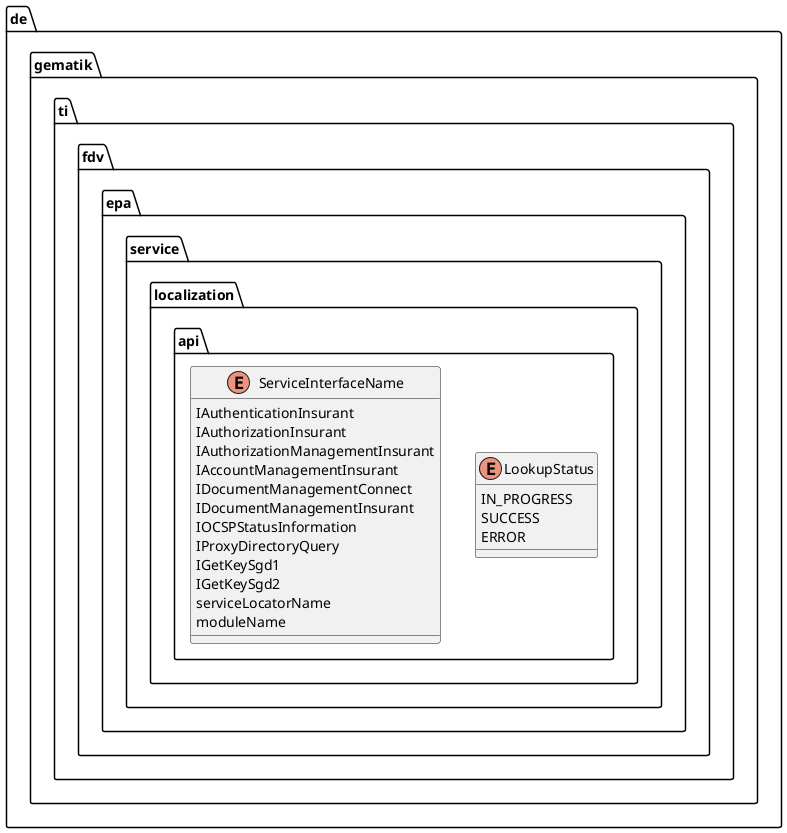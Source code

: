 @startuml



  package de.gematik.ti.fdv.epa.service.localization.api {
    enum LookupStatus {
      IN_PROGRESS
      SUCCESS
      ERROR
    }
  }
  

  package de.gematik.ti.fdv.epa.service.localization.api {
    enum ServiceInterfaceName {
      IAuthenticationInsurant
      IAuthorizationInsurant
      IAuthorizationManagementInsurant
      IAccountManagementInsurant
      IDocumentManagementConnect
      IDocumentManagementInsurant
      IOCSPStatusInformation
      IProxyDirectoryQuery
      IGetKeySgd1
      IGetKeySgd2
      serviceLocatorName
      moduleName
    }
  }
  










@enduml
